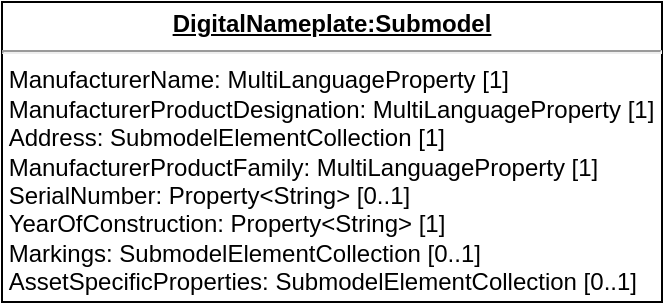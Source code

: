 <mxfile version="13.10.0" type="github">
  <diagram id="x3vYqnxOLieyiNonaGyk" name="Page-1">
    <mxGraphModel dx="854" dy="404" grid="1" gridSize="10" guides="1" tooltips="1" connect="1" arrows="1" fold="1" page="1" pageScale="1" pageWidth="827" pageHeight="1169" math="0" shadow="0">
      <root>
        <mxCell id="0" />
        <mxCell id="1" parent="0" />
        <mxCell id="gtUXxfpkHl2aQ-wMRxCu-1" value="&lt;p style=&quot;margin: 0px ; margin-top: 4px ; text-align: center ; text-decoration: underline&quot;&gt;&lt;b&gt;DigitalNameplate:Submodel&lt;/b&gt;&lt;/p&gt;&lt;hr&gt;&lt;div&gt;&amp;nbsp;ManufacturerName: MultiLanguageProperty [1]&lt;/div&gt;&lt;div&gt;&amp;nbsp;ManufacturerProductDesignation: MultiLanguageProperty [1]&lt;/div&gt;&lt;div&gt;&amp;nbsp;Address: SubmodelElementCollection [1]&lt;/div&gt;&lt;div&gt;&amp;nbsp;ManufacturerProductFamily: MultiLanguageProperty [1]&lt;/div&gt;&lt;div&gt;&amp;nbsp;SerialNumber: Property&amp;lt;String&amp;gt; [0..1]&lt;/div&gt;&lt;div&gt;&amp;nbsp;YearOfConstruction: Property&amp;lt;String&amp;gt; [1]&lt;/div&gt;&lt;div&gt;&amp;nbsp;Markings: SubmodelElementCollection [0..1]&lt;/div&gt;&lt;div&gt;&amp;nbsp;AssetSpecificProperties: SubmodelElementCollection [0..1]&lt;br&gt;&lt;/div&gt;" style="verticalAlign=top;align=left;overflow=fill;fontSize=12;fontFamily=Helvetica;html=1;" vertex="1" parent="1">
          <mxGeometry x="310" y="70" width="330" height="150" as="geometry" />
        </mxCell>
      </root>
    </mxGraphModel>
  </diagram>
</mxfile>
